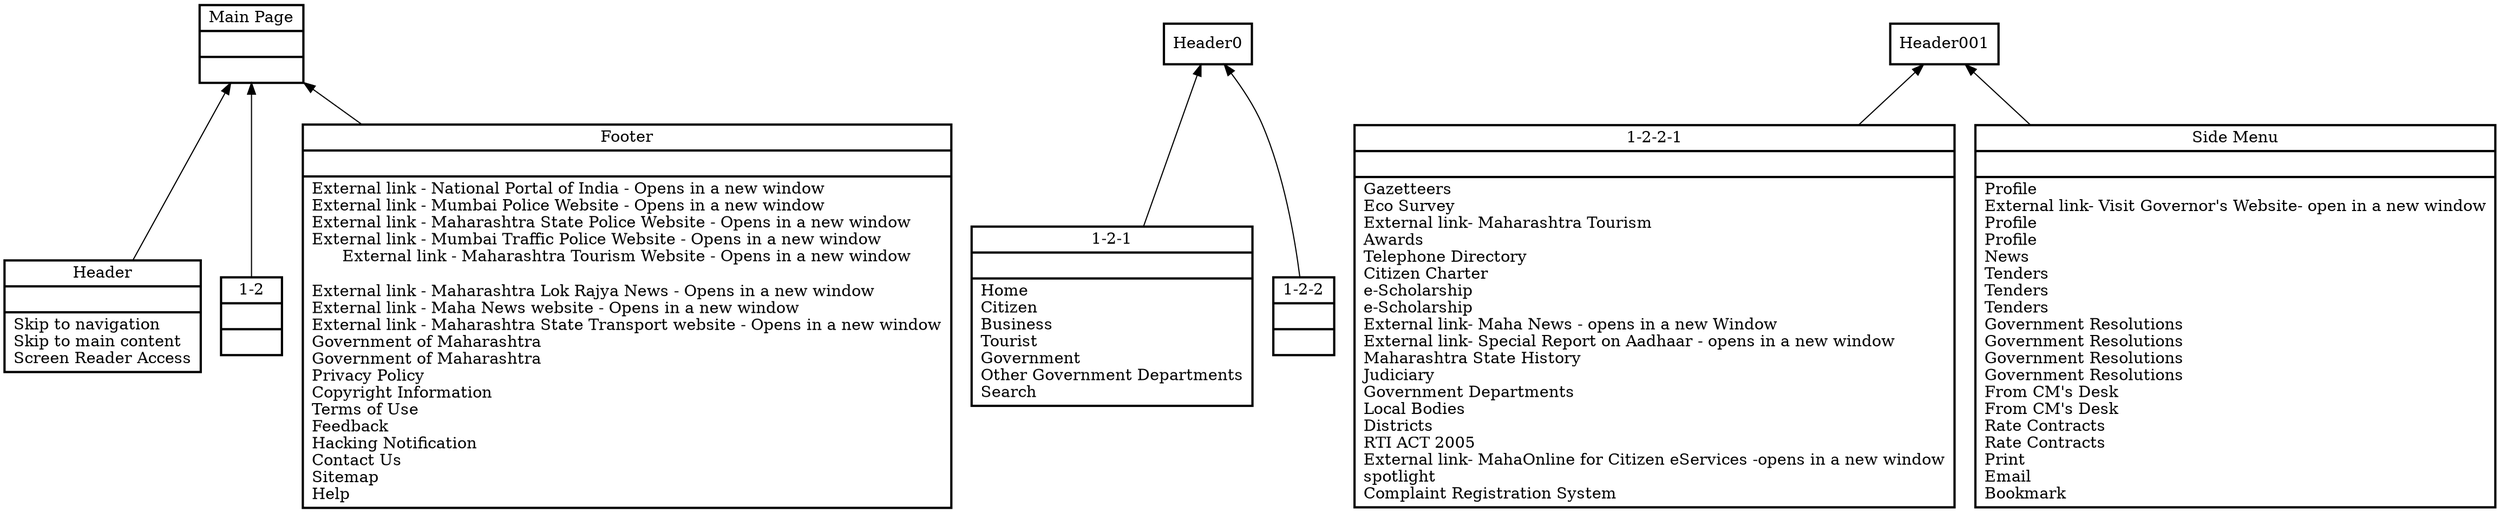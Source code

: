 digraph "graph"{ node [ shape=record, sides=4, distortion="0.0", orientation="0.0", skew="0.0", color=black, style=bold];
"Main Page"[
 label="{Main Page||}"
]
"Header"[
 label="{Header||Skip to navigation\lSkip to main content\lScreen Reader Access\l}"
]
" 1-2"[
 label="{ 1-2||}"
]
" 1-2-1"[
 label="{ 1-2-1||Home\lCitizen\lBusiness\lTourist\lGovernment\lOther Government Departments\lSearch\l}"
]
" 1-2-2"[
 label="{ 1-2-2||}"
]
" 1-2-2-1"[
 label="{ 1-2-2-1||Gazetteers\lEco Survey\lExternal link- Maharashtra Tourism\lAwards\lTelephone Directory\lCitizen Charter\le-Scholarship\le-Scholarship\lExternal link- Maha News - opens in a new Window\lExternal link- Special Report on Aadhaar - opens in a new window\lMaharashtra State History\lJudiciary\lGovernment Departments\lLocal Bodies\lDistricts\lRTI ACT 2005\lExternal link- MahaOnline for Citizen eServices -opens in a new window\lspotlight\lComplaint Registration System\l}"
]
"Side Menu"[
 label="{Side Menu||Profile\lExternal link- Visit Governor's Website- open in a new window\lProfile\lProfile\lNews\lTenders\lTenders\lTenders\lGovernment Resolutions\lGovernment Resolutions\lGovernment Resolutions\lGovernment Resolutions\lFrom CM's Desk\lFrom CM's Desk\lRate Contracts\lRate Contracts\lPrint\lEmail\lBookmark\l}"
]
"Footer"[
 label="{Footer||External link - National Portal of India - Opens in a new window\lExternal link - Mumbai Police Website - Opens in a new window\lExternal link - Maharashtra State Police Website - Opens in a new window\lExternal link - Mumbai Traffic Police Website - Opens in a new window\lExternal link - Maharashtra Tourism Website - Opens in a new window&#13;&#10;\lExternal link - Maharashtra Lok Rajya News - Opens in a new window\lExternal link - Maha News website - Opens in a new window\lExternal link - Maharashtra State Transport website - Opens in a new window\lGovernment of Maharashtra\lGovernment of Maharashtra\lPrivacy Policy\lCopyright Information\lTerms of Use\lFeedback\lHacking Notification\lContact Us\lSitemap\lHelp\l}"
]
"Main Page"->"Header"[dir="back"];
"Main Page"->" 1-2"[dir="back"];
"Main Page"->"Footer"[dir="back"];
"Header0"->" 1-2-1"[dir="back"];
"Header0"->" 1-2-2"[dir="back"];
"Header001"->" 1-2-2-1"[dir="back"];
"Header001"->"Side Menu"[dir="back"];
}